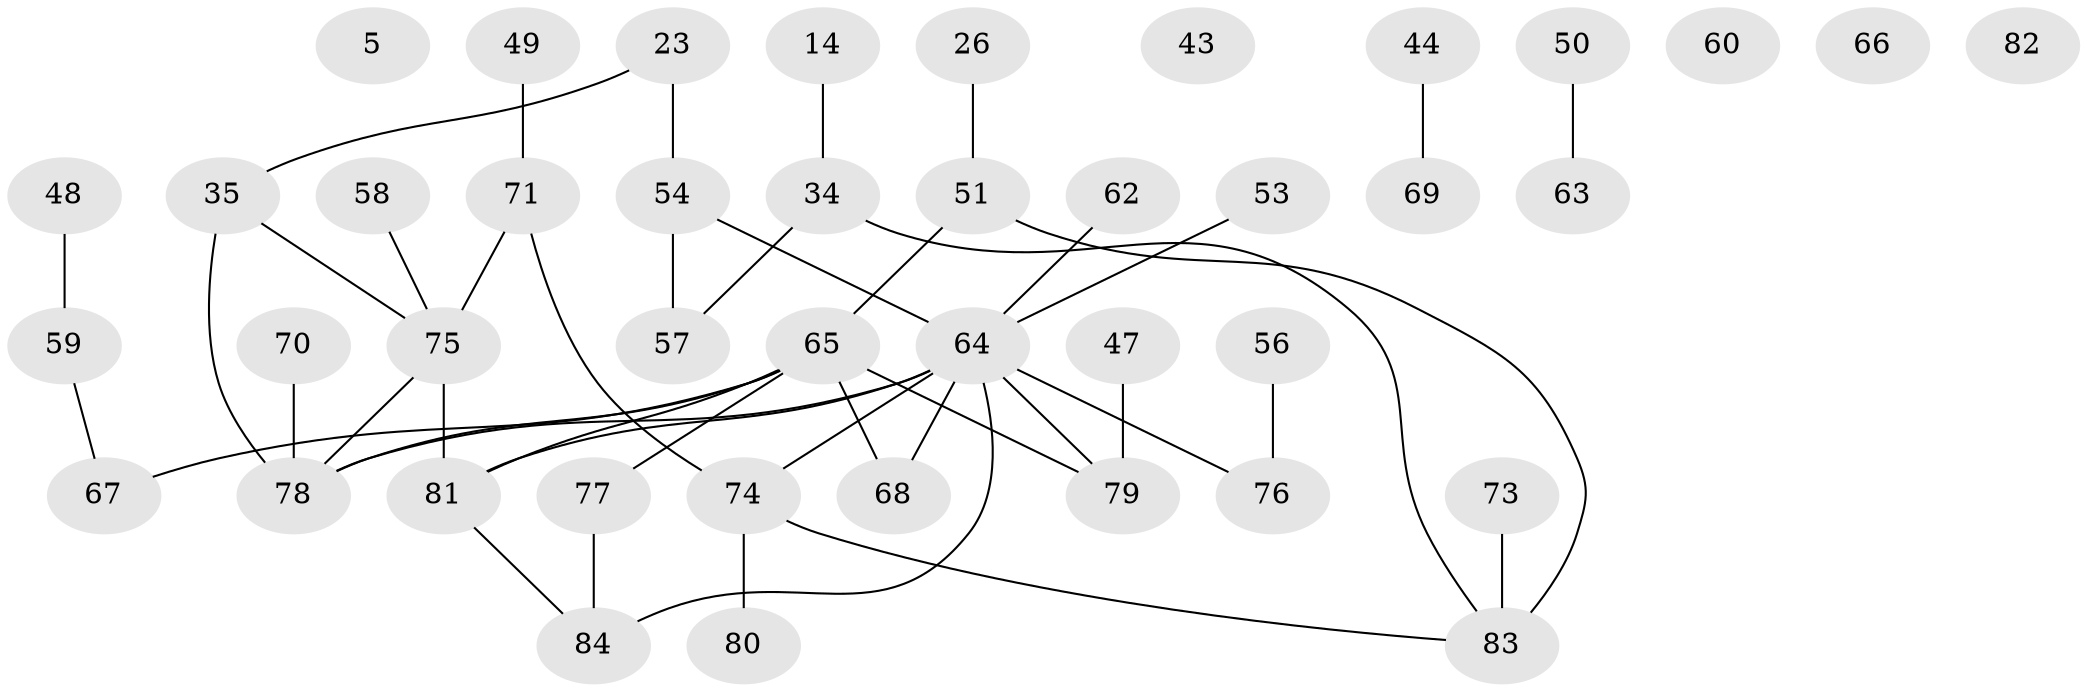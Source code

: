 // original degree distribution, {3: 0.2619047619047619, 2: 0.25, 1: 0.25, 5: 0.03571428571428571, 0: 0.047619047619047616, 4: 0.15476190476190477}
// Generated by graph-tools (version 1.1) at 2025/42/03/04/25 21:42:43]
// undirected, 42 vertices, 45 edges
graph export_dot {
graph [start="1"]
  node [color=gray90,style=filled];
  5;
  14;
  23;
  26;
  34 [super="+8"];
  35;
  43;
  44;
  47;
  48;
  49;
  50;
  51 [super="+17"];
  53;
  54;
  56;
  57 [super="+31"];
  58;
  59;
  60;
  62;
  63;
  64 [super="+42+55"];
  65 [super="+21+19+61"];
  66 [super="+37"];
  67;
  68 [super="+20"];
  69;
  70;
  71;
  73;
  74 [super="+25+33+29+6+40+41"];
  75 [super="+28"];
  76;
  77;
  78 [super="+52"];
  79 [super="+18+45"];
  80;
  81 [super="+72+46"];
  82;
  83 [super="+13"];
  84;
  14 -- 34 [weight=2];
  23 -- 35;
  23 -- 54;
  26 -- 51;
  34 -- 57;
  34 -- 83;
  35 -- 75 [weight=2];
  35 -- 78;
  44 -- 69;
  47 -- 79;
  48 -- 59;
  49 -- 71;
  50 -- 63;
  51 -- 83 [weight=2];
  51 -- 65;
  53 -- 64;
  54 -- 57 [weight=2];
  54 -- 64;
  56 -- 76;
  58 -- 75;
  59 -- 67;
  62 -- 64;
  64 -- 76;
  64 -- 81 [weight=2];
  64 -- 84 [weight=2];
  64 -- 78 [weight=2];
  64 -- 79 [weight=2];
  64 -- 68;
  64 -- 74;
  65 -- 67;
  65 -- 77;
  65 -- 78 [weight=2];
  65 -- 81;
  65 -- 68;
  65 -- 79;
  70 -- 78;
  71 -- 74;
  71 -- 75 [weight=2];
  73 -- 83;
  74 -- 80;
  74 -- 83;
  75 -- 78;
  75 -- 81;
  77 -- 84;
  81 -- 84 [weight=2];
}
